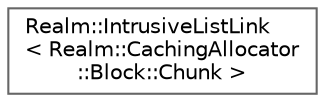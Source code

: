digraph "Graphical Class Hierarchy"
{
 // LATEX_PDF_SIZE
  bgcolor="transparent";
  edge [fontname=Helvetica,fontsize=10,labelfontname=Helvetica,labelfontsize=10];
  node [fontname=Helvetica,fontsize=10,shape=box,height=0.2,width=0.4];
  rankdir="LR";
  Node0 [id="Node000000",label="Realm::IntrusiveListLink\l\< Realm::CachingAllocator\l::Block::Chunk \>",height=0.2,width=0.4,color="grey40", fillcolor="white", style="filled",URL="$structRealm_1_1IntrusiveListLink.html",tooltip=" "];
}
